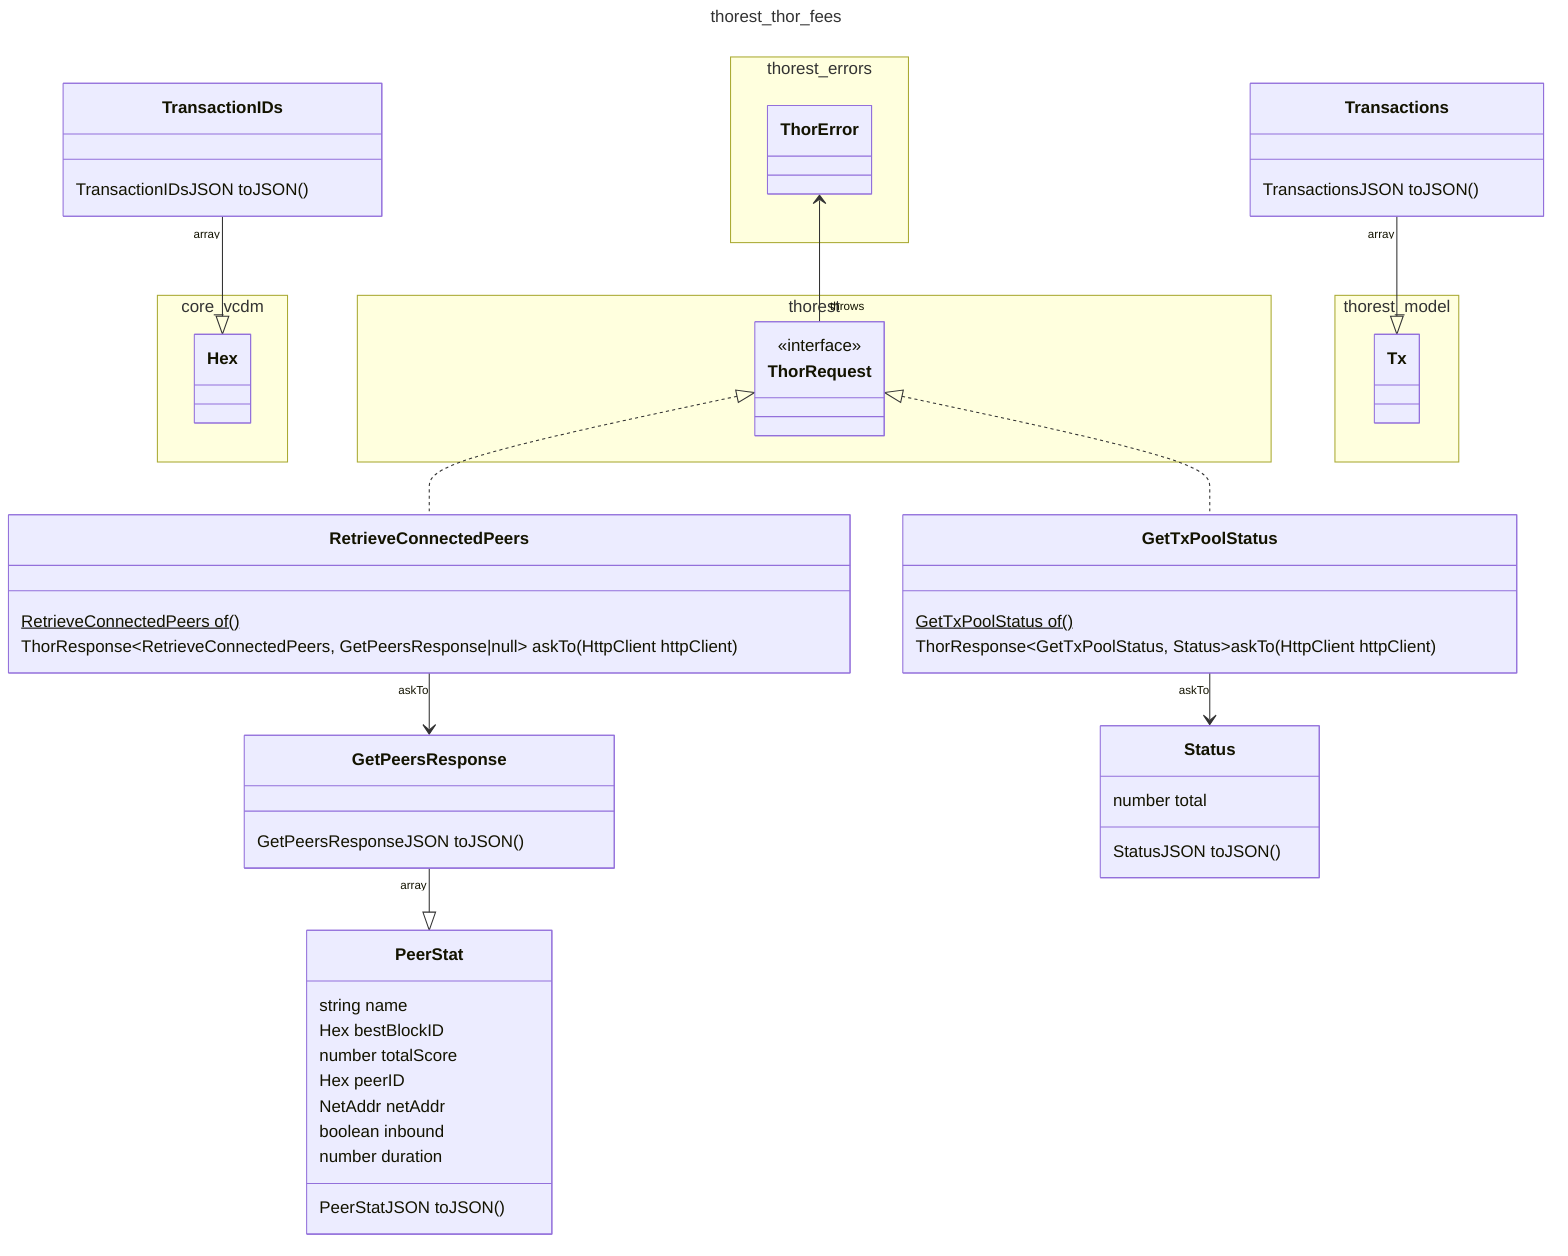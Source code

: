 ---
title: thorest_thor_fees
---
classDiagram
    namespace core_vcdm {
        class Hex
    }
    namespace thorest {
        class ThorRequest {
            <<interface>>
        }
    }
    namespace thorest_errors {
        class ThorError
    }
    namespace thorest_model {
        class Tx
    }
    class GetPeersResponse {
        GetPeersResponseJSON toJSON()
    }
    class GetTxPoolStatus {
        GetTxPoolStatus of()$
        ThorResponse~GetTxPoolStatus, Status~askTo(HttpClient httpClient)
    }
    class PeerStat {
        string name
        Hex bestBlockID
        number totalScore
        Hex peerID
        NetAddr netAddr
        boolean inbound
        number duration
        PeerStatJSON toJSON()
    }
    class RetrieveConnectedPeers {
        RetrieveConnectedPeers of()$
        ThorResponse~RetrieveConnectedPeers, GetPeersResponse|null~ askTo(HttpClient httpClient)
    }
    class Status {
        number total
        StatusJSON toJSON()
    }
    class TransactionIDs {
        TransactionIDsJSON toJSON()
    }
    class Transactions {
        TransactionsJSON toJSON()
    }
    GetPeersResponse "array" --|> PeerStat
    Transactions "array" --|> Tx
    TransactionIDs "array" --|> Hex
    ThorRequest <|.. GetTxPoolStatus
    ThorRequest <|.. RetrieveConnectedPeers
    GetTxPoolStatus "askTo" --> Status
    RetrieveConnectedPeers "askTo" --> GetPeersResponse
    ThorError <-- "throws" ThorRequest